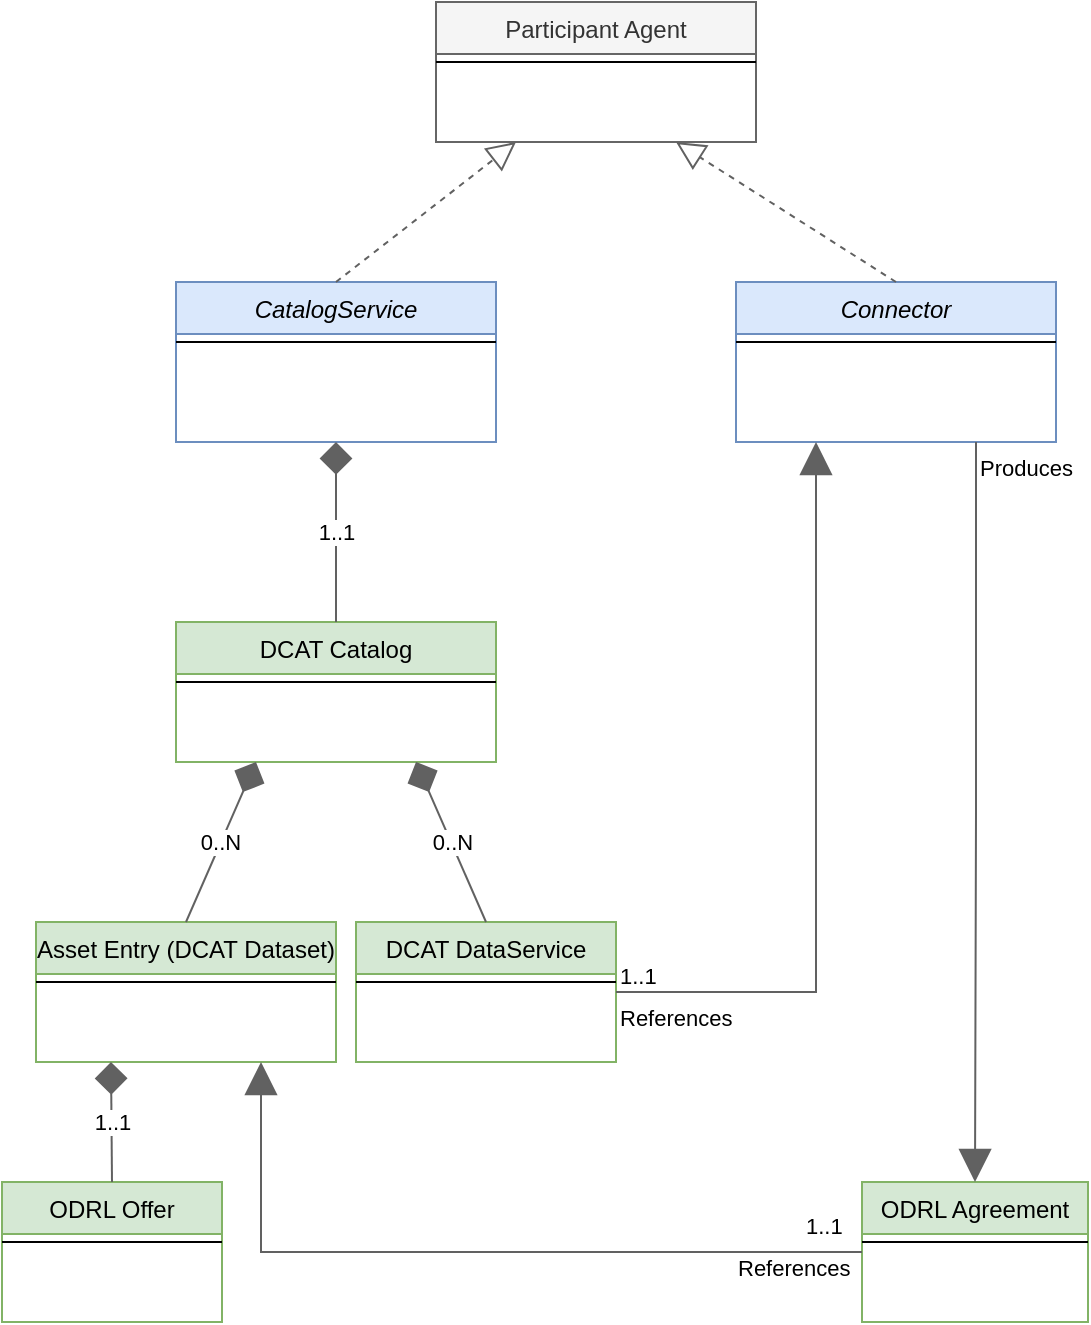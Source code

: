 <mxfile version="20.4.0" type="device"><diagram id="C5RBs43oDa-KdzZeNtuy" name="Page-1"><mxGraphModel dx="1178" dy="847" grid="1" gridSize="10" guides="1" tooltips="1" connect="1" arrows="1" fold="1" page="1" pageScale="1" pageWidth="827" pageHeight="1169" math="0" shadow="0"><root><mxCell id="WIyWlLk6GJQsqaUBKTNV-0"/><mxCell id="WIyWlLk6GJQsqaUBKTNV-1" parent="WIyWlLk6GJQsqaUBKTNV-0"/><mxCell id="zkfFHV4jXpPFQw0GAbJ--0" value="CatalogService" style="swimlane;fontStyle=2;align=center;verticalAlign=top;childLayout=stackLayout;horizontal=1;startSize=26;horizontalStack=0;resizeParent=1;resizeLast=0;collapsible=1;marginBottom=0;rounded=0;shadow=0;strokeWidth=1;fillColor=#dae8fc;strokeColor=#6c8ebf;" parent="WIyWlLk6GJQsqaUBKTNV-1" vertex="1"><mxGeometry x="197" y="200" width="160" height="80" as="geometry"><mxRectangle x="230" y="140" width="160" height="26" as="alternateBounds"/></mxGeometry></mxCell><mxCell id="zkfFHV4jXpPFQw0GAbJ--4" value="" style="line;html=1;strokeWidth=1;align=left;verticalAlign=middle;spacingTop=-1;spacingLeft=3;spacingRight=3;rotatable=0;labelPosition=right;points=[];portConstraint=eastwest;" parent="zkfFHV4jXpPFQw0GAbJ--0" vertex="1"><mxGeometry y="26" width="160" height="8" as="geometry"/></mxCell><mxCell id="zkfFHV4jXpPFQw0GAbJ--13" value="DCAT Catalog" style="swimlane;fontStyle=0;align=center;verticalAlign=top;childLayout=stackLayout;horizontal=1;startSize=26;horizontalStack=0;resizeParent=1;resizeLast=0;collapsible=1;marginBottom=0;rounded=0;shadow=0;strokeWidth=1;fillColor=#d5e8d4;strokeColor=#82b366;" parent="WIyWlLk6GJQsqaUBKTNV-1" vertex="1"><mxGeometry x="197" y="370" width="160" height="70" as="geometry"><mxRectangle x="340" y="380" width="170" height="26" as="alternateBounds"/></mxGeometry></mxCell><mxCell id="zkfFHV4jXpPFQw0GAbJ--15" value="" style="line;html=1;strokeWidth=1;align=left;verticalAlign=middle;spacingTop=-1;spacingLeft=3;spacingRight=3;rotatable=0;labelPosition=right;points=[];portConstraint=eastwest;" parent="zkfFHV4jXpPFQw0GAbJ--13" vertex="1"><mxGeometry y="26" width="160" height="8" as="geometry"/></mxCell><mxCell id="NyMO8HrU_fJanyHd88Om-0" value="Asset Entry (DCAT Dataset)" style="swimlane;fontStyle=0;align=center;verticalAlign=top;childLayout=stackLayout;horizontal=1;startSize=26;horizontalStack=0;resizeParent=1;resizeLast=0;collapsible=1;marginBottom=0;rounded=0;shadow=0;strokeWidth=1;fillColor=#d5e8d4;strokeColor=#82b366;" vertex="1" parent="WIyWlLk6GJQsqaUBKTNV-1"><mxGeometry x="127" y="520" width="150" height="70" as="geometry"><mxRectangle x="340" y="380" width="170" height="26" as="alternateBounds"/></mxGeometry></mxCell><mxCell id="NyMO8HrU_fJanyHd88Om-1" value="" style="line;html=1;strokeWidth=1;align=left;verticalAlign=middle;spacingTop=-1;spacingLeft=3;spacingRight=3;rotatable=0;labelPosition=right;points=[];portConstraint=eastwest;" vertex="1" parent="NyMO8HrU_fJanyHd88Om-0"><mxGeometry y="26" width="150" height="8" as="geometry"/></mxCell><mxCell id="NyMO8HrU_fJanyHd88Om-2" value="DCAT DataService" style="swimlane;fontStyle=0;align=center;verticalAlign=top;childLayout=stackLayout;horizontal=1;startSize=26;horizontalStack=0;resizeParent=1;resizeLast=0;collapsible=1;marginBottom=0;rounded=0;shadow=0;strokeWidth=1;fillColor=#d5e8d4;strokeColor=#82b366;" vertex="1" parent="WIyWlLk6GJQsqaUBKTNV-1"><mxGeometry x="287" y="520" width="130" height="70" as="geometry"><mxRectangle x="340" y="380" width="170" height="26" as="alternateBounds"/></mxGeometry></mxCell><mxCell id="NyMO8HrU_fJanyHd88Om-3" value="" style="line;html=1;strokeWidth=1;align=left;verticalAlign=middle;spacingTop=-1;spacingLeft=3;spacingRight=3;rotatable=0;labelPosition=right;points=[];portConstraint=eastwest;" vertex="1" parent="NyMO8HrU_fJanyHd88Om-2"><mxGeometry y="26" width="130" height="8" as="geometry"/></mxCell><mxCell id="NyMO8HrU_fJanyHd88Om-4" value="Connector" style="swimlane;fontStyle=2;align=center;verticalAlign=top;childLayout=stackLayout;horizontal=1;startSize=26;horizontalStack=0;resizeParent=1;resizeLast=0;collapsible=1;marginBottom=0;rounded=0;shadow=0;strokeWidth=1;fillColor=#dae8fc;strokeColor=#6c8ebf;" vertex="1" parent="WIyWlLk6GJQsqaUBKTNV-1"><mxGeometry x="477" y="200" width="160" height="80" as="geometry"><mxRectangle x="230" y="140" width="160" height="26" as="alternateBounds"/></mxGeometry></mxCell><mxCell id="NyMO8HrU_fJanyHd88Om-5" value="" style="line;html=1;strokeWidth=1;align=left;verticalAlign=middle;spacingTop=-1;spacingLeft=3;spacingRight=3;rotatable=0;labelPosition=right;points=[];portConstraint=eastwest;" vertex="1" parent="NyMO8HrU_fJanyHd88Om-4"><mxGeometry y="26" width="160" height="8" as="geometry"/></mxCell><mxCell id="NyMO8HrU_fJanyHd88Om-6" value="ODRL Offer" style="swimlane;fontStyle=0;align=center;verticalAlign=top;childLayout=stackLayout;horizontal=1;startSize=26;horizontalStack=0;resizeParent=1;resizeLast=0;collapsible=1;marginBottom=0;rounded=0;shadow=0;strokeWidth=1;fillColor=#d5e8d4;strokeColor=#82b366;" vertex="1" parent="WIyWlLk6GJQsqaUBKTNV-1"><mxGeometry x="110" y="650" width="110" height="70" as="geometry"><mxRectangle x="340" y="380" width="170" height="26" as="alternateBounds"/></mxGeometry></mxCell><mxCell id="NyMO8HrU_fJanyHd88Om-7" value="" style="line;html=1;strokeWidth=1;align=left;verticalAlign=middle;spacingTop=-1;spacingLeft=3;spacingRight=3;rotatable=0;labelPosition=right;points=[];portConstraint=eastwest;" vertex="1" parent="NyMO8HrU_fJanyHd88Om-6"><mxGeometry y="26" width="110" height="8" as="geometry"/></mxCell><mxCell id="NyMO8HrU_fJanyHd88Om-10" value="Participant Agent" style="swimlane;fontStyle=0;align=center;verticalAlign=top;childLayout=stackLayout;horizontal=1;startSize=26;horizontalStack=0;resizeParent=1;resizeLast=0;collapsible=1;marginBottom=0;rounded=0;shadow=0;strokeWidth=1;fillColor=#f5f5f5;fontColor=#333333;strokeColor=#666666;" vertex="1" parent="WIyWlLk6GJQsqaUBKTNV-1"><mxGeometry x="327" y="60" width="160" height="70" as="geometry"><mxRectangle x="340" y="380" width="170" height="26" as="alternateBounds"/></mxGeometry></mxCell><mxCell id="NyMO8HrU_fJanyHd88Om-11" value="" style="line;html=1;strokeWidth=1;align=left;verticalAlign=middle;spacingTop=-1;spacingLeft=3;spacingRight=3;rotatable=0;labelPosition=right;points=[];portConstraint=eastwest;" vertex="1" parent="NyMO8HrU_fJanyHd88Om-10"><mxGeometry y="26" width="160" height="8" as="geometry"/></mxCell><mxCell id="NyMO8HrU_fJanyHd88Om-12" value="0..N" style="endArrow=diamond;endFill=1;endSize=14;html=1;rounded=0;entryX=0.25;entryY=1;entryDx=0;entryDy=0;exitX=0.5;exitY=0;exitDx=0;exitDy=0;strokeColor=#616161;" edge="1" parent="WIyWlLk6GJQsqaUBKTNV-1" source="NyMO8HrU_fJanyHd88Om-0" target="zkfFHV4jXpPFQw0GAbJ--13"><mxGeometry width="160" relative="1" as="geometry"><mxPoint x="-13" y="459" as="sourcePoint"/><mxPoint x="147" y="459" as="targetPoint"/></mxGeometry></mxCell><mxCell id="NyMO8HrU_fJanyHd88Om-14" value="0..N" style="endArrow=diamond;endFill=1;endSize=14;html=1;rounded=0;entryX=0.75;entryY=1;entryDx=0;entryDy=0;exitX=0.5;exitY=0;exitDx=0;exitDy=0;strokeColor=#616161;" edge="1" parent="WIyWlLk6GJQsqaUBKTNV-1" source="NyMO8HrU_fJanyHd88Om-2" target="zkfFHV4jXpPFQw0GAbJ--13"><mxGeometry width="160" relative="1" as="geometry"><mxPoint x="287" y="530" as="sourcePoint"/><mxPoint x="287" y="450" as="targetPoint"/></mxGeometry></mxCell><mxCell id="NyMO8HrU_fJanyHd88Om-15" value="References" style="endArrow=block;endFill=1;html=1;edgeStyle=orthogonalEdgeStyle;align=left;verticalAlign=top;rounded=0;strokeColor=#616161;endSize=14;exitX=1;exitY=0.5;exitDx=0;exitDy=0;entryX=0.25;entryY=1;entryDx=0;entryDy=0;" edge="1" parent="WIyWlLk6GJQsqaUBKTNV-1" source="NyMO8HrU_fJanyHd88Om-2" target="NyMO8HrU_fJanyHd88Om-4"><mxGeometry x="-1" relative="1" as="geometry"><mxPoint x="447" y="550" as="sourcePoint"/><mxPoint x="607" y="550" as="targetPoint"/></mxGeometry></mxCell><mxCell id="NyMO8HrU_fJanyHd88Om-16" value="1..1" style="edgeLabel;resizable=0;html=1;align=left;verticalAlign=bottom;" connectable="0" vertex="1" parent="NyMO8HrU_fJanyHd88Om-15"><mxGeometry x="-1" relative="1" as="geometry"/></mxCell><mxCell id="NyMO8HrU_fJanyHd88Om-18" value="ODRL Agreement" style="swimlane;fontStyle=0;align=center;verticalAlign=top;childLayout=stackLayout;horizontal=1;startSize=26;horizontalStack=0;resizeParent=1;resizeLast=0;collapsible=1;marginBottom=0;rounded=0;shadow=0;strokeWidth=1;fillColor=#d5e8d4;strokeColor=#82b366;" vertex="1" parent="WIyWlLk6GJQsqaUBKTNV-1"><mxGeometry x="540" y="650" width="113" height="70" as="geometry"><mxRectangle x="340" y="380" width="170" height="26" as="alternateBounds"/></mxGeometry></mxCell><mxCell id="NyMO8HrU_fJanyHd88Om-19" value="" style="line;html=1;strokeWidth=1;align=left;verticalAlign=middle;spacingTop=-1;spacingLeft=3;spacingRight=3;rotatable=0;labelPosition=right;points=[];portConstraint=eastwest;" vertex="1" parent="NyMO8HrU_fJanyHd88Om-18"><mxGeometry y="26" width="113" height="8" as="geometry"/></mxCell><mxCell id="NyMO8HrU_fJanyHd88Om-20" value="Produces" style="endArrow=block;endFill=1;html=1;edgeStyle=orthogonalEdgeStyle;align=left;verticalAlign=top;rounded=0;strokeColor=#616161;endSize=14;exitX=0.75;exitY=1;exitDx=0;exitDy=0;entryX=0.5;entryY=0;entryDx=0;entryDy=0;" edge="1" parent="WIyWlLk6GJQsqaUBKTNV-1" source="NyMO8HrU_fJanyHd88Om-4" target="NyMO8HrU_fJanyHd88Om-18"><mxGeometry x="-1" relative="1" as="geometry"><mxPoint x="446" y="565" as="sourcePoint"/><mxPoint x="527" y="348" as="targetPoint"/></mxGeometry></mxCell><mxCell id="NyMO8HrU_fJanyHd88Om-22" value="References" style="endArrow=block;endFill=1;html=1;edgeStyle=orthogonalEdgeStyle;align=left;verticalAlign=top;rounded=0;strokeColor=#616161;endSize=14;entryX=0.75;entryY=1;entryDx=0;entryDy=0;exitX=0;exitY=0.5;exitDx=0;exitDy=0;" edge="1" parent="WIyWlLk6GJQsqaUBKTNV-1" source="NyMO8HrU_fJanyHd88Om-18" target="NyMO8HrU_fJanyHd88Om-0"><mxGeometry x="-0.674" y="-5" relative="1" as="geometry"><mxPoint x="527" y="720" as="sourcePoint"/><mxPoint x="527" y="348" as="targetPoint"/><mxPoint as="offset"/></mxGeometry></mxCell><mxCell id="NyMO8HrU_fJanyHd88Om-23" value="1..1" style="edgeLabel;resizable=0;html=1;align=left;verticalAlign=bottom;" connectable="0" vertex="1" parent="NyMO8HrU_fJanyHd88Om-22"><mxGeometry x="-1" relative="1" as="geometry"><mxPoint x="-30" y="-5" as="offset"/></mxGeometry></mxCell><mxCell id="NyMO8HrU_fJanyHd88Om-13" value="1..1" style="endArrow=diamond;endFill=1;endSize=14;html=1;rounded=0;entryX=0.25;entryY=1;entryDx=0;entryDy=0;strokeColor=#616161;exitX=0.5;exitY=0;exitDx=0;exitDy=0;" edge="1" parent="WIyWlLk6GJQsqaUBKTNV-1" source="NyMO8HrU_fJanyHd88Om-6" target="NyMO8HrU_fJanyHd88Om-0"><mxGeometry width="160" relative="1" as="geometry"><mxPoint x="217" y="650" as="sourcePoint"/><mxPoint x="216.5" y="585" as="targetPoint"/></mxGeometry></mxCell><mxCell id="NyMO8HrU_fJanyHd88Om-25" value="" style="endArrow=block;dashed=1;endFill=0;endSize=12;html=1;rounded=0;strokeColor=#616161;entryX=0.25;entryY=1;entryDx=0;entryDy=0;exitX=0.5;exitY=0;exitDx=0;exitDy=0;" edge="1" parent="WIyWlLk6GJQsqaUBKTNV-1" source="zkfFHV4jXpPFQw0GAbJ--0" target="NyMO8HrU_fJanyHd88Om-10"><mxGeometry width="160" relative="1" as="geometry"><mxPoint x="157" y="390" as="sourcePoint"/><mxPoint x="317" y="390" as="targetPoint"/></mxGeometry></mxCell><mxCell id="NyMO8HrU_fJanyHd88Om-26" value="" style="endArrow=block;dashed=1;endFill=0;endSize=12;html=1;rounded=0;strokeColor=#616161;entryX=0.75;entryY=1;entryDx=0;entryDy=0;exitX=0.5;exitY=0;exitDx=0;exitDy=0;" edge="1" parent="WIyWlLk6GJQsqaUBKTNV-1" source="NyMO8HrU_fJanyHd88Om-4" target="NyMO8HrU_fJanyHd88Om-10"><mxGeometry width="160" relative="1" as="geometry"><mxPoint x="287" y="210" as="sourcePoint"/><mxPoint x="377" y="140" as="targetPoint"/></mxGeometry></mxCell><mxCell id="NyMO8HrU_fJanyHd88Om-27" value="1..1" style="endArrow=diamond;endFill=1;endSize=14;html=1;rounded=0;entryX=0.5;entryY=1;entryDx=0;entryDy=0;exitX=0.5;exitY=0;exitDx=0;exitDy=0;strokeColor=#616161;" edge="1" parent="WIyWlLk6GJQsqaUBKTNV-1" source="zkfFHV4jXpPFQw0GAbJ--13" target="zkfFHV4jXpPFQw0GAbJ--0"><mxGeometry width="160" relative="1" as="geometry"><mxPoint x="352.5" y="530" as="sourcePoint"/><mxPoint x="327" y="450" as="targetPoint"/></mxGeometry></mxCell></root></mxGraphModel></diagram></mxfile>